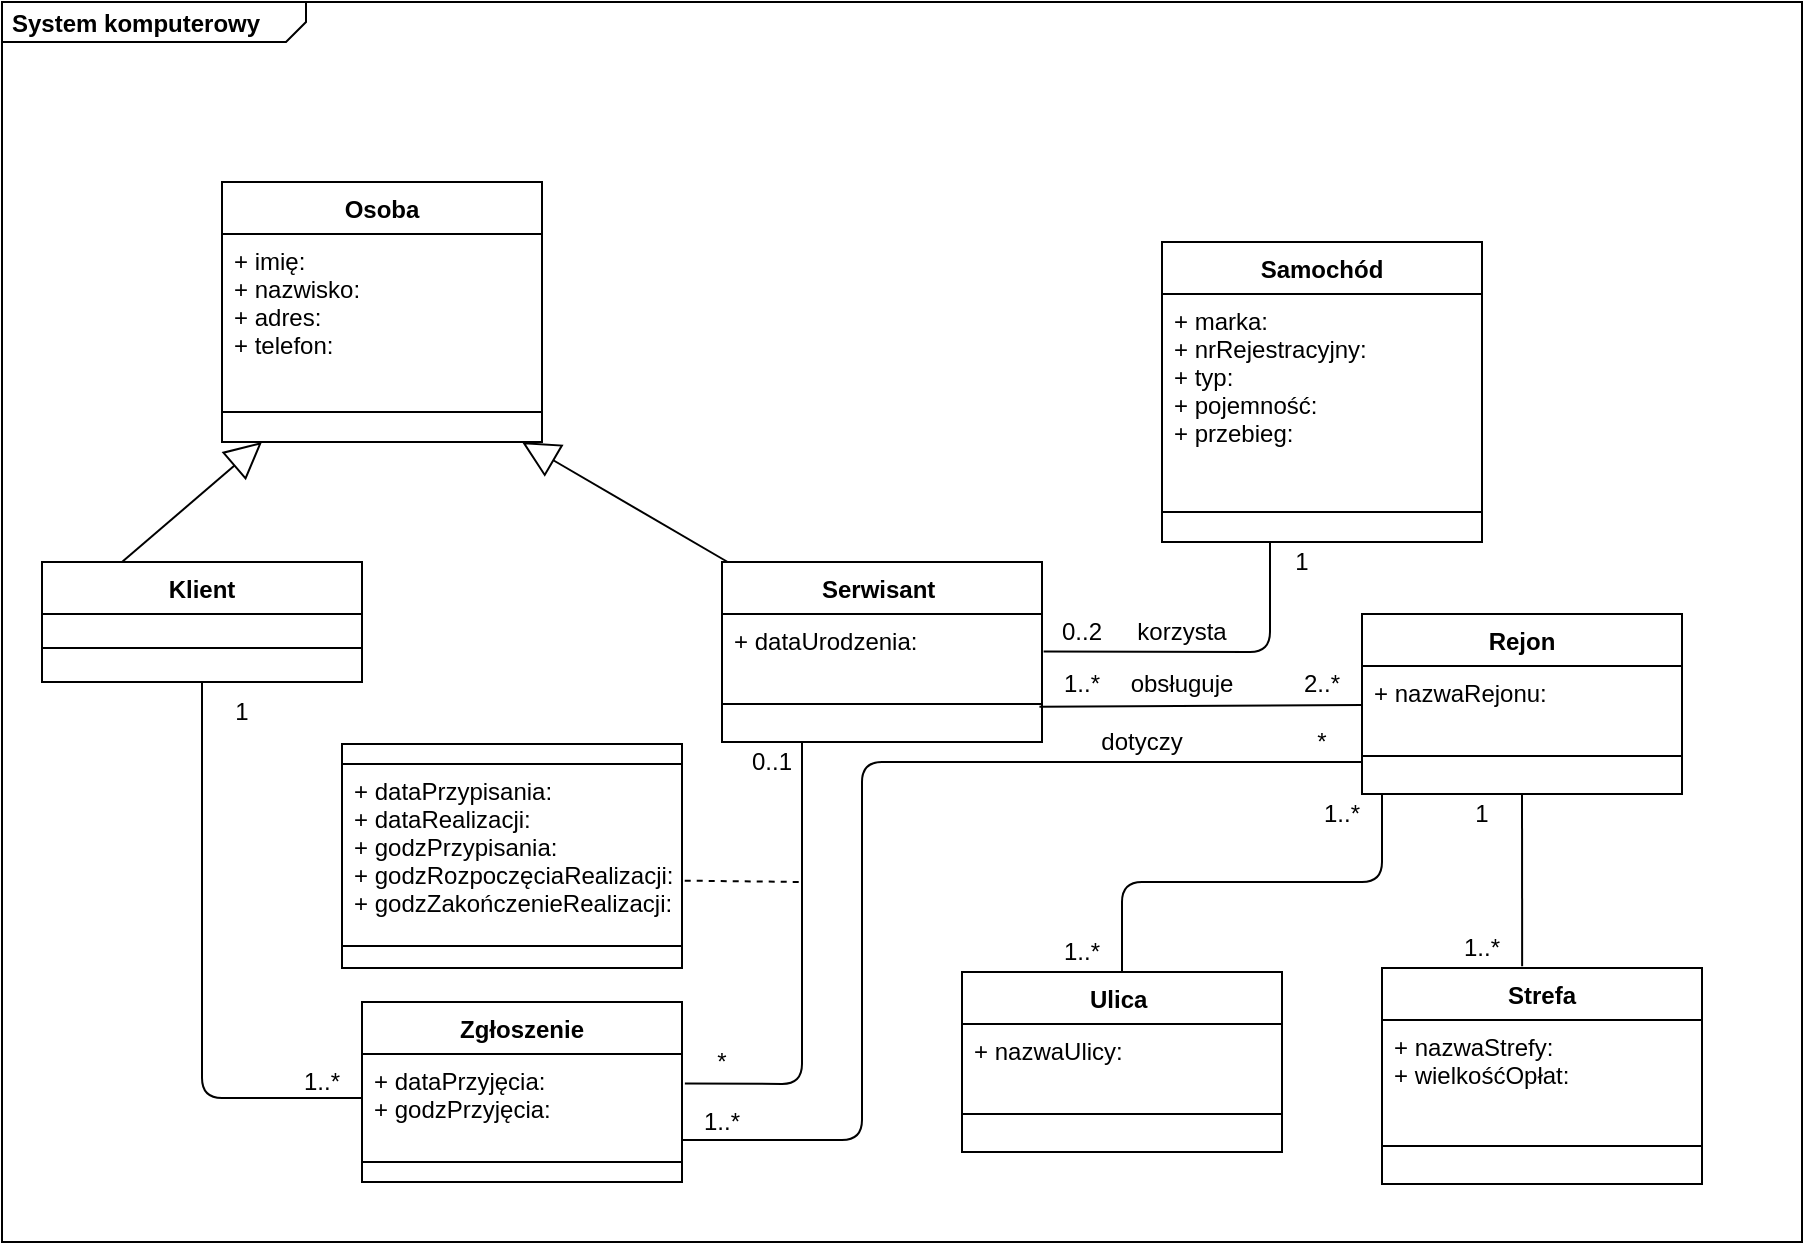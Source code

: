 <mxfile version="13.8.8" type="github">
  <diagram id="C5RBs43oDa-KdzZeNtuy" name="Page-1">
    <mxGraphModel dx="1240" dy="1858" grid="1" gridSize="10" guides="1" tooltips="1" connect="1" arrows="1" fold="1" page="1" pageScale="1" pageWidth="827" pageHeight="1169" math="0" shadow="0">
      <root>
        <mxCell id="WIyWlLk6GJQsqaUBKTNV-0" />
        <mxCell id="WIyWlLk6GJQsqaUBKTNV-1" parent="WIyWlLk6GJQsqaUBKTNV-0" />
        <mxCell id="c1hgDJfM4Zuwyvj8cAt_-3" value="&lt;p style=&quot;margin: 0px ; margin-top: 4px ; margin-left: 5px ; text-align: left&quot;&gt;&lt;b&gt;System komputerowy&lt;/b&gt;&lt;/p&gt;" style="html=1;shape=mxgraph.sysml.package;overflow=fill;labelX=152;align=left;spacingLeft=5;verticalAlign=top;spacingTop=-3;" parent="WIyWlLk6GJQsqaUBKTNV-1" vertex="1">
          <mxGeometry x="120" y="-50" width="900" height="620" as="geometry" />
        </mxCell>
        <mxCell id="c1hgDJfM4Zuwyvj8cAt_-4" value="Osoba" style="swimlane;fontStyle=1;align=center;verticalAlign=top;childLayout=stackLayout;horizontal=1;startSize=26;horizontalStack=0;resizeParent=1;resizeParentMax=0;resizeLast=0;collapsible=1;marginBottom=0;" parent="WIyWlLk6GJQsqaUBKTNV-1" vertex="1">
          <mxGeometry x="230" y="40" width="160" height="130" as="geometry" />
        </mxCell>
        <mxCell id="c1hgDJfM4Zuwyvj8cAt_-5" value="+ imię:&#xa;+ nazwisko:&#xa;+ adres:&#xa;+ telefon:" style="text;strokeColor=none;fillColor=none;align=left;verticalAlign=top;spacingLeft=4;spacingRight=4;overflow=hidden;rotatable=0;points=[[0,0.5],[1,0.5]];portConstraint=eastwest;" parent="c1hgDJfM4Zuwyvj8cAt_-4" vertex="1">
          <mxGeometry y="26" width="160" height="74" as="geometry" />
        </mxCell>
        <mxCell id="c1hgDJfM4Zuwyvj8cAt_-6" value="" style="line;strokeWidth=1;fillColor=none;align=left;verticalAlign=middle;spacingTop=-1;spacingLeft=3;spacingRight=3;rotatable=0;labelPosition=right;points=[];portConstraint=eastwest;" parent="c1hgDJfM4Zuwyvj8cAt_-4" vertex="1">
          <mxGeometry y="100" width="160" height="30" as="geometry" />
        </mxCell>
        <mxCell id="c1hgDJfM4Zuwyvj8cAt_-8" value="Klient" style="swimlane;fontStyle=1;align=center;verticalAlign=top;childLayout=stackLayout;horizontal=1;startSize=26;horizontalStack=0;resizeParent=1;resizeParentMax=0;resizeLast=0;collapsible=1;marginBottom=0;" parent="WIyWlLk6GJQsqaUBKTNV-1" vertex="1">
          <mxGeometry x="140" y="230" width="160" height="60" as="geometry" />
        </mxCell>
        <mxCell id="c1hgDJfM4Zuwyvj8cAt_-10" value="" style="line;strokeWidth=1;fillColor=none;align=left;verticalAlign=middle;spacingTop=-1;spacingLeft=3;spacingRight=3;rotatable=0;labelPosition=right;points=[];portConstraint=eastwest;" parent="c1hgDJfM4Zuwyvj8cAt_-8" vertex="1">
          <mxGeometry y="26" width="160" height="34" as="geometry" />
        </mxCell>
        <mxCell id="c1hgDJfM4Zuwyvj8cAt_-12" value="Serwisant " style="swimlane;fontStyle=1;align=center;verticalAlign=top;childLayout=stackLayout;horizontal=1;startSize=26;horizontalStack=0;resizeParent=1;resizeParentMax=0;resizeLast=0;collapsible=1;marginBottom=0;" parent="WIyWlLk6GJQsqaUBKTNV-1" vertex="1">
          <mxGeometry x="480" y="230" width="160" height="90" as="geometry" />
        </mxCell>
        <mxCell id="c1hgDJfM4Zuwyvj8cAt_-13" value="+ dataUrodzenia:" style="text;strokeColor=none;fillColor=none;align=left;verticalAlign=top;spacingLeft=4;spacingRight=4;overflow=hidden;rotatable=0;points=[[0,0.5],[1,0.5]];portConstraint=eastwest;" parent="c1hgDJfM4Zuwyvj8cAt_-12" vertex="1">
          <mxGeometry y="26" width="160" height="26" as="geometry" />
        </mxCell>
        <mxCell id="c1hgDJfM4Zuwyvj8cAt_-14" value="" style="line;strokeWidth=1;fillColor=none;align=left;verticalAlign=middle;spacingTop=-1;spacingLeft=3;spacingRight=3;rotatable=0;labelPosition=right;points=[];portConstraint=eastwest;" parent="c1hgDJfM4Zuwyvj8cAt_-12" vertex="1">
          <mxGeometry y="52" width="160" height="38" as="geometry" />
        </mxCell>
        <mxCell id="c1hgDJfM4Zuwyvj8cAt_-16" value="" style="endArrow=block;endSize=16;endFill=0;html=1;exitX=0.25;exitY=0;exitDx=0;exitDy=0;" parent="WIyWlLk6GJQsqaUBKTNV-1" source="c1hgDJfM4Zuwyvj8cAt_-8" edge="1">
          <mxGeometry width="160" relative="1" as="geometry">
            <mxPoint x="320" y="210" as="sourcePoint" />
            <mxPoint x="250" y="170" as="targetPoint" />
          </mxGeometry>
        </mxCell>
        <mxCell id="c1hgDJfM4Zuwyvj8cAt_-17" value="" style="endArrow=block;endSize=16;endFill=0;html=1;" parent="WIyWlLk6GJQsqaUBKTNV-1" source="c1hgDJfM4Zuwyvj8cAt_-12" edge="1">
          <mxGeometry width="160" relative="1" as="geometry">
            <mxPoint x="320" y="310" as="sourcePoint" />
            <mxPoint x="380" y="170" as="targetPoint" />
          </mxGeometry>
        </mxCell>
        <mxCell id="c1hgDJfM4Zuwyvj8cAt_-18" value="Samochód" style="swimlane;fontStyle=1;align=center;verticalAlign=top;childLayout=stackLayout;horizontal=1;startSize=26;horizontalStack=0;resizeParent=1;resizeParentMax=0;resizeLast=0;collapsible=1;marginBottom=0;" parent="WIyWlLk6GJQsqaUBKTNV-1" vertex="1">
          <mxGeometry x="700" y="70" width="160" height="150" as="geometry" />
        </mxCell>
        <mxCell id="c1hgDJfM4Zuwyvj8cAt_-19" value="+ marka:&#xa;+ nrRejestracyjny:&#xa;+ typ: &#xa;+ pojemność:&#xa;+ przebieg:" style="text;strokeColor=none;fillColor=none;align=left;verticalAlign=top;spacingLeft=4;spacingRight=4;overflow=hidden;rotatable=0;points=[[0,0.5],[1,0.5]];portConstraint=eastwest;" parent="c1hgDJfM4Zuwyvj8cAt_-18" vertex="1">
          <mxGeometry y="26" width="160" height="94" as="geometry" />
        </mxCell>
        <mxCell id="c1hgDJfM4Zuwyvj8cAt_-20" value="" style="line;strokeWidth=1;fillColor=none;align=left;verticalAlign=middle;spacingTop=-1;spacingLeft=3;spacingRight=3;rotatable=0;labelPosition=right;points=[];portConstraint=eastwest;" parent="c1hgDJfM4Zuwyvj8cAt_-18" vertex="1">
          <mxGeometry y="120" width="160" height="30" as="geometry" />
        </mxCell>
        <mxCell id="c1hgDJfM4Zuwyvj8cAt_-23" value="" style="endArrow=none;html=1;exitX=1.005;exitY=0.72;exitDx=0;exitDy=0;exitPerimeter=0;" parent="WIyWlLk6GJQsqaUBKTNV-1" source="c1hgDJfM4Zuwyvj8cAt_-13" edge="1">
          <mxGeometry width="50" height="50" relative="1" as="geometry">
            <mxPoint x="600" y="370" as="sourcePoint" />
            <mxPoint x="754" y="220" as="targetPoint" />
            <Array as="points">
              <mxPoint x="754" y="275" />
            </Array>
          </mxGeometry>
        </mxCell>
        <mxCell id="c1hgDJfM4Zuwyvj8cAt_-24" value="Zgłoszenie" style="swimlane;fontStyle=1;align=center;verticalAlign=top;childLayout=stackLayout;horizontal=1;startSize=26;horizontalStack=0;resizeParent=1;resizeParentMax=0;resizeLast=0;collapsible=1;marginBottom=0;" parent="WIyWlLk6GJQsqaUBKTNV-1" vertex="1">
          <mxGeometry x="300" y="450" width="160" height="90" as="geometry" />
        </mxCell>
        <mxCell id="c1hgDJfM4Zuwyvj8cAt_-25" value="+ dataPrzyjęcia:&#xa;+ godzPrzyjęcia:" style="text;strokeColor=none;fillColor=none;align=left;verticalAlign=top;spacingLeft=4;spacingRight=4;overflow=hidden;rotatable=0;points=[[0,0.5],[1,0.5]];portConstraint=eastwest;" parent="c1hgDJfM4Zuwyvj8cAt_-24" vertex="1">
          <mxGeometry y="26" width="160" height="44" as="geometry" />
        </mxCell>
        <mxCell id="c1hgDJfM4Zuwyvj8cAt_-26" value="" style="line;strokeWidth=1;fillColor=none;align=left;verticalAlign=middle;spacingTop=-1;spacingLeft=3;spacingRight=3;rotatable=0;labelPosition=right;points=[];portConstraint=eastwest;" parent="c1hgDJfM4Zuwyvj8cAt_-24" vertex="1">
          <mxGeometry y="70" width="160" height="20" as="geometry" />
        </mxCell>
        <mxCell id="c1hgDJfM4Zuwyvj8cAt_-28" value="" style="endArrow=none;html=1;exitX=0.25;exitY=1;exitDx=0;exitDy=0;entryX=1.009;entryY=0.336;entryDx=0;entryDy=0;entryPerimeter=0;" parent="WIyWlLk6GJQsqaUBKTNV-1" source="c1hgDJfM4Zuwyvj8cAt_-12" target="c1hgDJfM4Zuwyvj8cAt_-25" edge="1">
          <mxGeometry width="50" height="50" relative="1" as="geometry">
            <mxPoint x="400" y="370" as="sourcePoint" />
            <mxPoint x="450" y="320" as="targetPoint" />
            <Array as="points">
              <mxPoint x="520" y="491" />
            </Array>
          </mxGeometry>
        </mxCell>
        <mxCell id="c1hgDJfM4Zuwyvj8cAt_-29" value="" style="endArrow=none;html=1;exitX=0.5;exitY=1;exitDx=0;exitDy=0;entryX=0;entryY=0.5;entryDx=0;entryDy=0;" parent="WIyWlLk6GJQsqaUBKTNV-1" source="c1hgDJfM4Zuwyvj8cAt_-8" target="c1hgDJfM4Zuwyvj8cAt_-25" edge="1">
          <mxGeometry width="50" height="50" relative="1" as="geometry">
            <mxPoint x="400" y="370" as="sourcePoint" />
            <mxPoint x="450" y="320" as="targetPoint" />
            <Array as="points">
              <mxPoint x="220" y="498" />
            </Array>
          </mxGeometry>
        </mxCell>
        <mxCell id="c1hgDJfM4Zuwyvj8cAt_-30" value="1" style="text;html=1;strokeColor=none;fillColor=none;align=center;verticalAlign=middle;whiteSpace=wrap;rounded=0;" parent="WIyWlLk6GJQsqaUBKTNV-1" vertex="1">
          <mxGeometry x="220" y="290" width="40" height="30" as="geometry" />
        </mxCell>
        <mxCell id="c1hgDJfM4Zuwyvj8cAt_-31" value="1..*" style="text;html=1;strokeColor=none;fillColor=none;align=center;verticalAlign=middle;whiteSpace=wrap;rounded=0;" parent="WIyWlLk6GJQsqaUBKTNV-1" vertex="1">
          <mxGeometry x="260" y="480" width="40" height="20" as="geometry" />
        </mxCell>
        <mxCell id="c1hgDJfM4Zuwyvj8cAt_-32" value="*" style="text;html=1;strokeColor=none;fillColor=none;align=center;verticalAlign=middle;whiteSpace=wrap;rounded=0;" parent="WIyWlLk6GJQsqaUBKTNV-1" vertex="1">
          <mxGeometry x="460" y="470" width="40" height="20" as="geometry" />
        </mxCell>
        <mxCell id="c1hgDJfM4Zuwyvj8cAt_-33" value="0..1" style="text;html=1;strokeColor=none;fillColor=none;align=center;verticalAlign=middle;whiteSpace=wrap;rounded=0;" parent="WIyWlLk6GJQsqaUBKTNV-1" vertex="1">
          <mxGeometry x="490" y="320" width="30" height="20" as="geometry" />
        </mxCell>
        <mxCell id="c1hgDJfM4Zuwyvj8cAt_-34" value="0..2" style="text;html=1;strokeColor=none;fillColor=none;align=center;verticalAlign=middle;whiteSpace=wrap;rounded=0;" parent="WIyWlLk6GJQsqaUBKTNV-1" vertex="1">
          <mxGeometry x="640" y="260" width="40" height="10" as="geometry" />
        </mxCell>
        <mxCell id="c1hgDJfM4Zuwyvj8cAt_-36" value="1" style="text;html=1;strokeColor=none;fillColor=none;align=center;verticalAlign=middle;whiteSpace=wrap;rounded=0;" parent="WIyWlLk6GJQsqaUBKTNV-1" vertex="1">
          <mxGeometry x="750" y="220" width="40" height="20" as="geometry" />
        </mxCell>
        <mxCell id="c1hgDJfM4Zuwyvj8cAt_-38" value="" style="swimlane;fontStyle=1;align=center;verticalAlign=top;childLayout=stackLayout;horizontal=1;startSize=10;horizontalStack=0;resizeParent=1;resizeParentMax=0;resizeLast=0;collapsible=1;marginBottom=0;" parent="WIyWlLk6GJQsqaUBKTNV-1" vertex="1">
          <mxGeometry x="290" y="321" width="170" height="112" as="geometry" />
        </mxCell>
        <mxCell id="c1hgDJfM4Zuwyvj8cAt_-39" value="+ dataPrzypisania:&#xa;+ dataRealizacji:&#xa;+ godzPrzypisania:&#xa;+ godzRozpoczęciaRealizacji:&#xa;+ godzZakończenieRealizacji:" style="text;strokeColor=none;fillColor=none;align=left;verticalAlign=top;spacingLeft=4;spacingRight=4;overflow=hidden;rotatable=0;points=[[0,0.5],[1,0.5]];portConstraint=eastwest;" parent="c1hgDJfM4Zuwyvj8cAt_-38" vertex="1">
          <mxGeometry y="10" width="170" height="80" as="geometry" />
        </mxCell>
        <mxCell id="c1hgDJfM4Zuwyvj8cAt_-40" value="" style="line;strokeWidth=1;fillColor=none;align=left;verticalAlign=middle;spacingTop=-1;spacingLeft=3;spacingRight=3;rotatable=0;labelPosition=right;points=[];portConstraint=eastwest;" parent="c1hgDJfM4Zuwyvj8cAt_-38" vertex="1">
          <mxGeometry y="90" width="170" height="22" as="geometry" />
        </mxCell>
        <mxCell id="c1hgDJfM4Zuwyvj8cAt_-42" value="" style="endArrow=none;dashed=1;html=1;exitX=1.008;exitY=0.729;exitDx=0;exitDy=0;exitPerimeter=0;" parent="WIyWlLk6GJQsqaUBKTNV-1" source="c1hgDJfM4Zuwyvj8cAt_-39" edge="1">
          <mxGeometry width="50" height="50" relative="1" as="geometry">
            <mxPoint x="464" y="390" as="sourcePoint" />
            <mxPoint x="520" y="390" as="targetPoint" />
          </mxGeometry>
        </mxCell>
        <mxCell id="c1hgDJfM4Zuwyvj8cAt_-51" value="Rejon" style="swimlane;fontStyle=1;align=center;verticalAlign=top;childLayout=stackLayout;horizontal=1;startSize=26;horizontalStack=0;resizeParent=1;resizeParentMax=0;resizeLast=0;collapsible=1;marginBottom=0;" parent="WIyWlLk6GJQsqaUBKTNV-1" vertex="1">
          <mxGeometry x="800" y="256" width="160" height="90" as="geometry" />
        </mxCell>
        <mxCell id="c1hgDJfM4Zuwyvj8cAt_-52" value="+ nazwaRejonu:" style="text;strokeColor=none;fillColor=none;align=left;verticalAlign=top;spacingLeft=4;spacingRight=4;overflow=hidden;rotatable=0;points=[[0,0.5],[1,0.5]];portConstraint=eastwest;" parent="c1hgDJfM4Zuwyvj8cAt_-51" vertex="1">
          <mxGeometry y="26" width="160" height="26" as="geometry" />
        </mxCell>
        <mxCell id="c1hgDJfM4Zuwyvj8cAt_-53" value="" style="line;strokeWidth=1;fillColor=none;align=left;verticalAlign=middle;spacingTop=-1;spacingLeft=3;spacingRight=3;rotatable=0;labelPosition=right;points=[];portConstraint=eastwest;" parent="c1hgDJfM4Zuwyvj8cAt_-51" vertex="1">
          <mxGeometry y="52" width="160" height="38" as="geometry" />
        </mxCell>
        <mxCell id="c1hgDJfM4Zuwyvj8cAt_-54" value="" style="endArrow=none;html=1;entryX=0.992;entryY=0.535;entryDx=0;entryDy=0;entryPerimeter=0;" parent="WIyWlLk6GJQsqaUBKTNV-1" source="c1hgDJfM4Zuwyvj8cAt_-51" target="c1hgDJfM4Zuwyvj8cAt_-14" edge="1">
          <mxGeometry width="50" height="50" relative="1" as="geometry">
            <mxPoint x="600" y="380" as="sourcePoint" />
            <mxPoint x="640" y="290" as="targetPoint" />
          </mxGeometry>
        </mxCell>
        <mxCell id="c1hgDJfM4Zuwyvj8cAt_-56" value="1..*" style="text;html=1;strokeColor=none;fillColor=none;align=center;verticalAlign=middle;whiteSpace=wrap;rounded=0;" parent="WIyWlLk6GJQsqaUBKTNV-1" vertex="1">
          <mxGeometry x="640" y="281" width="40" height="20" as="geometry" />
        </mxCell>
        <mxCell id="c1hgDJfM4Zuwyvj8cAt_-57" value="2..*" style="text;html=1;strokeColor=none;fillColor=none;align=center;verticalAlign=middle;whiteSpace=wrap;rounded=0;" parent="WIyWlLk6GJQsqaUBKTNV-1" vertex="1">
          <mxGeometry x="760" y="281" width="40" height="20" as="geometry" />
        </mxCell>
        <mxCell id="c1hgDJfM4Zuwyvj8cAt_-58" value="" style="endArrow=none;html=1;exitX=1.002;exitY=0.977;exitDx=0;exitDy=0;exitPerimeter=0;" parent="WIyWlLk6GJQsqaUBKTNV-1" source="c1hgDJfM4Zuwyvj8cAt_-25" edge="1">
          <mxGeometry width="50" height="50" relative="1" as="geometry">
            <mxPoint x="570" y="430" as="sourcePoint" />
            <mxPoint x="800" y="330" as="targetPoint" />
            <Array as="points">
              <mxPoint x="550" y="519" />
              <mxPoint x="550" y="330" />
            </Array>
          </mxGeometry>
        </mxCell>
        <mxCell id="c1hgDJfM4Zuwyvj8cAt_-59" value="1..*" style="text;html=1;strokeColor=none;fillColor=none;align=center;verticalAlign=middle;whiteSpace=wrap;rounded=0;" parent="WIyWlLk6GJQsqaUBKTNV-1" vertex="1">
          <mxGeometry x="460" y="500" width="40" height="20" as="geometry" />
        </mxCell>
        <mxCell id="c1hgDJfM4Zuwyvj8cAt_-60" value="*" style="text;html=1;strokeColor=none;fillColor=none;align=center;verticalAlign=middle;whiteSpace=wrap;rounded=0;" parent="WIyWlLk6GJQsqaUBKTNV-1" vertex="1">
          <mxGeometry x="760" y="310" width="40" height="20" as="geometry" />
        </mxCell>
        <mxCell id="c1hgDJfM4Zuwyvj8cAt_-61" value="Ulica " style="swimlane;fontStyle=1;align=center;verticalAlign=top;childLayout=stackLayout;horizontal=1;startSize=26;horizontalStack=0;resizeParent=1;resizeParentMax=0;resizeLast=0;collapsible=1;marginBottom=0;" parent="WIyWlLk6GJQsqaUBKTNV-1" vertex="1">
          <mxGeometry x="600" y="435" width="160" height="90" as="geometry" />
        </mxCell>
        <mxCell id="c1hgDJfM4Zuwyvj8cAt_-62" value="+ nazwaUlicy:" style="text;strokeColor=none;fillColor=none;align=left;verticalAlign=top;spacingLeft=4;spacingRight=4;overflow=hidden;rotatable=0;points=[[0,0.5],[1,0.5]];portConstraint=eastwest;" parent="c1hgDJfM4Zuwyvj8cAt_-61" vertex="1">
          <mxGeometry y="26" width="160" height="26" as="geometry" />
        </mxCell>
        <mxCell id="c1hgDJfM4Zuwyvj8cAt_-63" value="" style="line;strokeWidth=1;fillColor=none;align=left;verticalAlign=middle;spacingTop=-1;spacingLeft=3;spacingRight=3;rotatable=0;labelPosition=right;points=[];portConstraint=eastwest;" parent="c1hgDJfM4Zuwyvj8cAt_-61" vertex="1">
          <mxGeometry y="52" width="160" height="38" as="geometry" />
        </mxCell>
        <mxCell id="c1hgDJfM4Zuwyvj8cAt_-64" value="" style="endArrow=none;html=1;exitX=0.5;exitY=0;exitDx=0;exitDy=0;" parent="WIyWlLk6GJQsqaUBKTNV-1" source="c1hgDJfM4Zuwyvj8cAt_-61" edge="1">
          <mxGeometry width="50" height="50" relative="1" as="geometry">
            <mxPoint x="850" y="420" as="sourcePoint" />
            <mxPoint x="810" y="346" as="targetPoint" />
            <Array as="points">
              <mxPoint x="680" y="390" />
              <mxPoint x="810" y="390" />
            </Array>
          </mxGeometry>
        </mxCell>
        <mxCell id="c1hgDJfM4Zuwyvj8cAt_-65" value="1..*" style="text;html=1;strokeColor=none;fillColor=none;align=center;verticalAlign=middle;whiteSpace=wrap;rounded=0;" parent="WIyWlLk6GJQsqaUBKTNV-1" vertex="1">
          <mxGeometry x="770" y="346" width="40" height="20" as="geometry" />
        </mxCell>
        <mxCell id="c1hgDJfM4Zuwyvj8cAt_-67" value="1..*" style="text;html=1;strokeColor=none;fillColor=none;align=center;verticalAlign=middle;whiteSpace=wrap;rounded=0;" parent="WIyWlLk6GJQsqaUBKTNV-1" vertex="1">
          <mxGeometry x="640" y="415" width="40" height="20" as="geometry" />
        </mxCell>
        <mxCell id="c1hgDJfM4Zuwyvj8cAt_-76" value="Strefa" style="swimlane;fontStyle=1;align=center;verticalAlign=top;childLayout=stackLayout;horizontal=1;startSize=26;horizontalStack=0;resizeParent=1;resizeParentMax=0;resizeLast=0;collapsible=1;marginBottom=0;" parent="WIyWlLk6GJQsqaUBKTNV-1" vertex="1">
          <mxGeometry x="810" y="433" width="160" height="108" as="geometry" />
        </mxCell>
        <mxCell id="c1hgDJfM4Zuwyvj8cAt_-77" value="+ nazwaStrefy:&#xa;+ wielkośćOpłat:" style="text;strokeColor=none;fillColor=none;align=left;verticalAlign=top;spacingLeft=4;spacingRight=4;overflow=hidden;rotatable=0;points=[[0,0.5],[1,0.5]];portConstraint=eastwest;" parent="c1hgDJfM4Zuwyvj8cAt_-76" vertex="1">
          <mxGeometry y="26" width="160" height="44" as="geometry" />
        </mxCell>
        <mxCell id="c1hgDJfM4Zuwyvj8cAt_-78" value="" style="line;strokeWidth=1;fillColor=none;align=left;verticalAlign=middle;spacingTop=-1;spacingLeft=3;spacingRight=3;rotatable=0;labelPosition=right;points=[];portConstraint=eastwest;" parent="c1hgDJfM4Zuwyvj8cAt_-76" vertex="1">
          <mxGeometry y="70" width="160" height="38" as="geometry" />
        </mxCell>
        <mxCell id="c1hgDJfM4Zuwyvj8cAt_-79" value="" style="endArrow=none;html=1;exitX=0.438;exitY=-0.008;exitDx=0;exitDy=0;exitPerimeter=0;entryX=0.5;entryY=1;entryDx=0;entryDy=0;" parent="WIyWlLk6GJQsqaUBKTNV-1" source="c1hgDJfM4Zuwyvj8cAt_-76" target="c1hgDJfM4Zuwyvj8cAt_-51" edge="1">
          <mxGeometry width="50" height="50" relative="1" as="geometry">
            <mxPoint x="660" y="470" as="sourcePoint" />
            <mxPoint x="900" y="350" as="targetPoint" />
          </mxGeometry>
        </mxCell>
        <mxCell id="c1hgDJfM4Zuwyvj8cAt_-80" value="1" style="text;html=1;strokeColor=none;fillColor=none;align=center;verticalAlign=middle;whiteSpace=wrap;rounded=0;" parent="WIyWlLk6GJQsqaUBKTNV-1" vertex="1">
          <mxGeometry x="840" y="346" width="40" height="20" as="geometry" />
        </mxCell>
        <mxCell id="c1hgDJfM4Zuwyvj8cAt_-81" value="1..*" style="text;html=1;strokeColor=none;fillColor=none;align=center;verticalAlign=middle;whiteSpace=wrap;rounded=0;" parent="WIyWlLk6GJQsqaUBKTNV-1" vertex="1">
          <mxGeometry x="840" y="413" width="40" height="20" as="geometry" />
        </mxCell>
        <mxCell id="Q6IAY11lVCIYrbhEWcXM-0" value="korzysta" style="text;html=1;strokeColor=none;fillColor=none;align=center;verticalAlign=middle;whiteSpace=wrap;rounded=0;" vertex="1" parent="WIyWlLk6GJQsqaUBKTNV-1">
          <mxGeometry x="690" y="254.5" width="40" height="21" as="geometry" />
        </mxCell>
        <mxCell id="Q6IAY11lVCIYrbhEWcXM-1" value="obsługuje" style="text;html=1;strokeColor=none;fillColor=none;align=center;verticalAlign=middle;whiteSpace=wrap;rounded=0;" vertex="1" parent="WIyWlLk6GJQsqaUBKTNV-1">
          <mxGeometry x="690" y="281" width="40" height="20" as="geometry" />
        </mxCell>
        <mxCell id="Q6IAY11lVCIYrbhEWcXM-2" value="dotyczy" style="text;html=1;strokeColor=none;fillColor=none;align=center;verticalAlign=middle;whiteSpace=wrap;rounded=0;" vertex="1" parent="WIyWlLk6GJQsqaUBKTNV-1">
          <mxGeometry x="670" y="310" width="40" height="20" as="geometry" />
        </mxCell>
      </root>
    </mxGraphModel>
  </diagram>
</mxfile>

